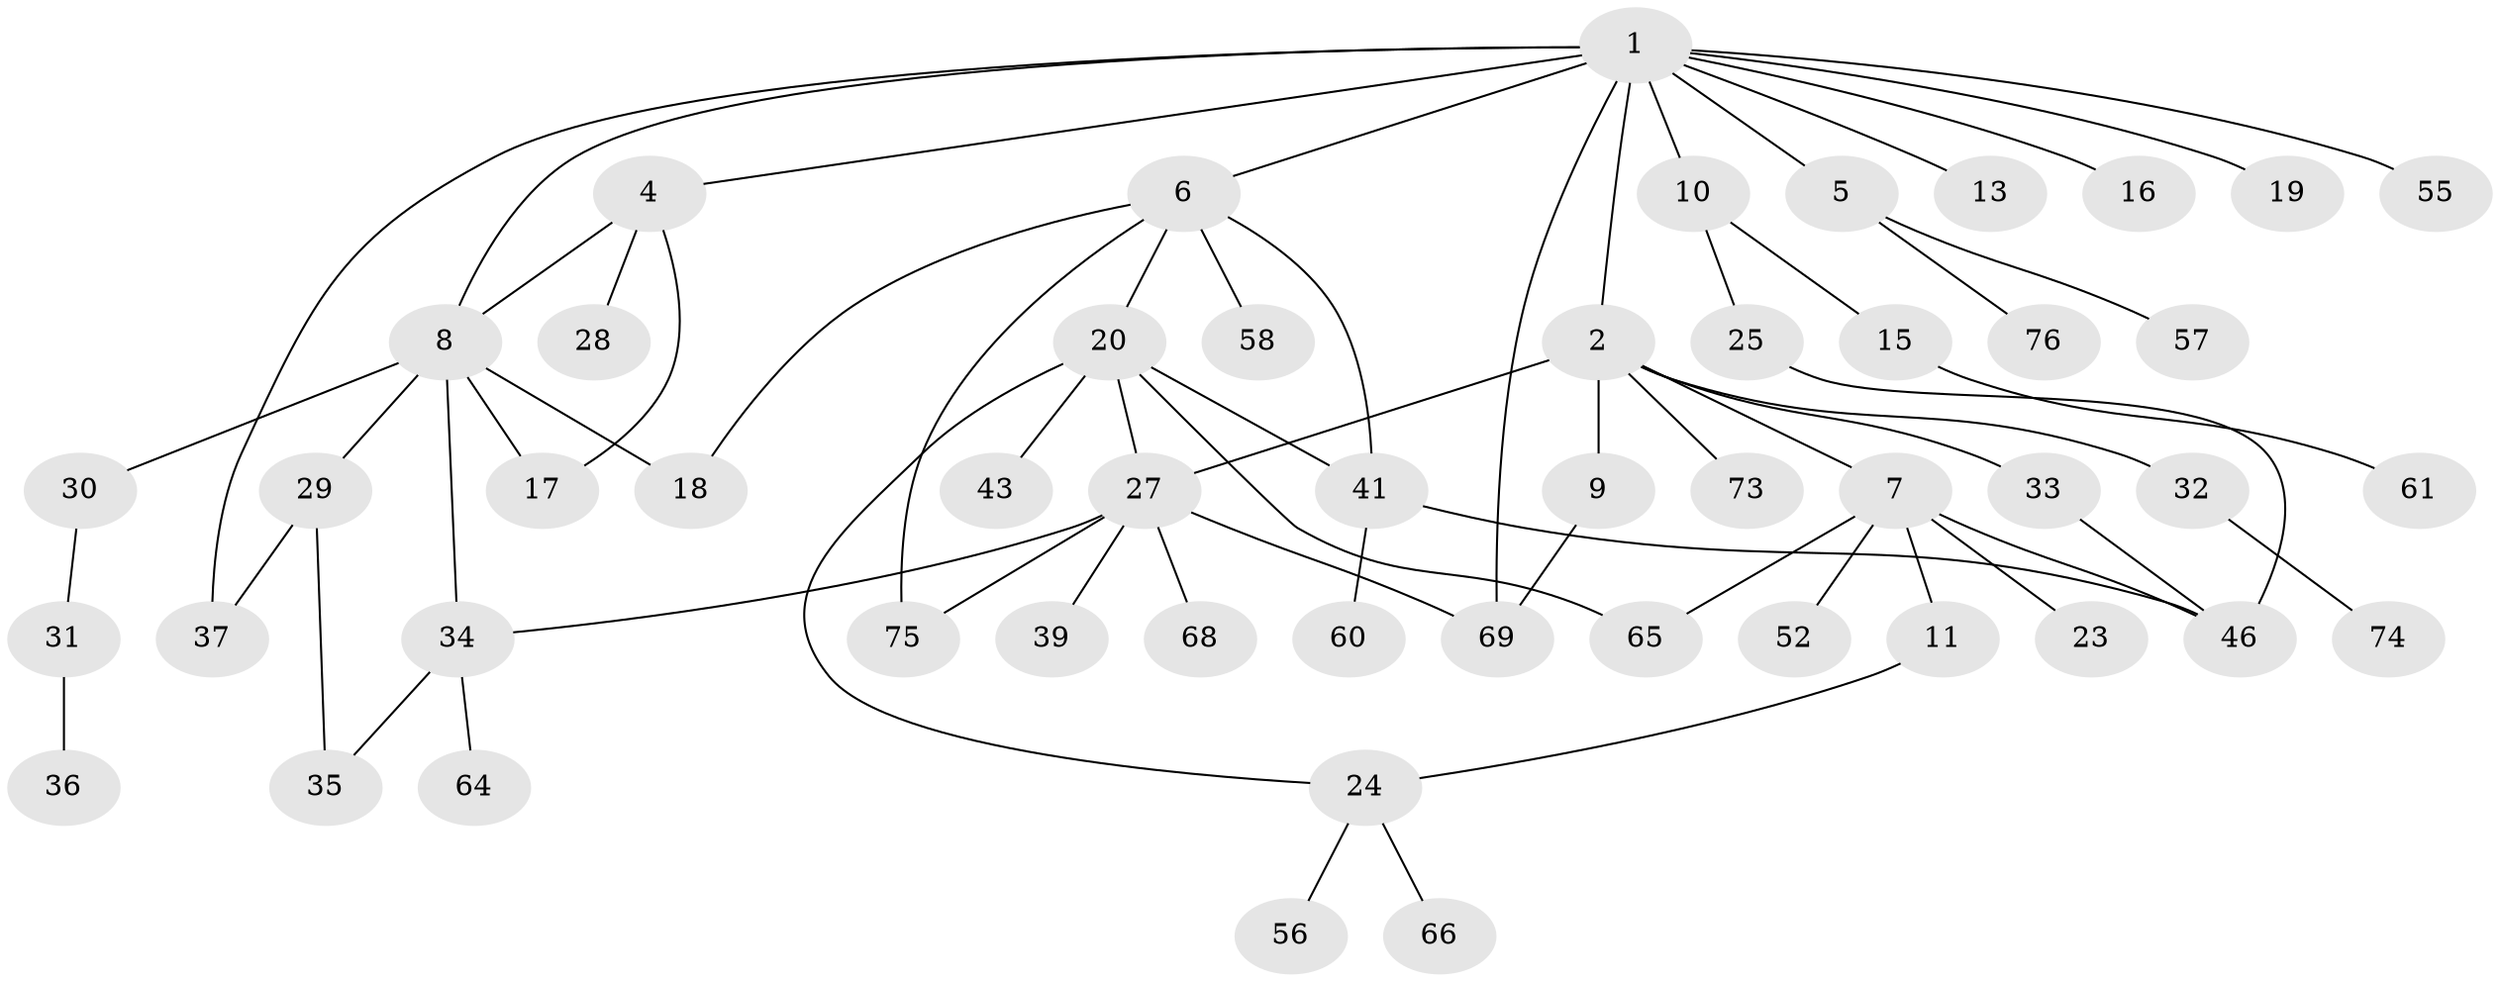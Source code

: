 // original degree distribution, {7: 0.02631578947368421, 5: 0.07894736842105263, 4: 0.06578947368421052, 3: 0.17105263157894737, 2: 0.3157894736842105, 1: 0.32894736842105265, 6: 0.013157894736842105}
// Generated by graph-tools (version 1.1) at 2025/10/02/27/25 16:10:56]
// undirected, 51 vertices, 66 edges
graph export_dot {
graph [start="1"]
  node [color=gray90,style=filled];
  1 [super="+3"];
  2 [super="+22"];
  4 [super="+53"];
  5 [super="+50"];
  6 [super="+47"];
  7 [super="+48"];
  8 [super="+21"];
  9 [super="+14"];
  10 [super="+12"];
  11;
  13 [super="+72"];
  15 [super="+26"];
  16;
  17 [super="+40"];
  18;
  19;
  20;
  23 [super="+44"];
  24 [super="+62"];
  25;
  27 [super="+51"];
  28;
  29 [super="+63"];
  30 [super="+49"];
  31 [super="+45"];
  32 [super="+38"];
  33;
  34 [super="+54"];
  35 [super="+71"];
  36;
  37;
  39;
  41 [super="+42"];
  43 [super="+59"];
  46 [super="+67"];
  52;
  55;
  56;
  57;
  58 [super="+70"];
  60;
  61;
  64;
  65;
  66;
  68;
  69;
  73;
  74;
  75;
  76;
  1 -- 2;
  1 -- 4;
  1 -- 8;
  1 -- 10;
  1 -- 13;
  1 -- 69;
  1 -- 16;
  1 -- 19;
  1 -- 5;
  1 -- 6;
  1 -- 37;
  1 -- 55;
  2 -- 7;
  2 -- 9;
  2 -- 33;
  2 -- 32;
  2 -- 73;
  2 -- 27;
  4 -- 28;
  4 -- 17;
  4 -- 8;
  5 -- 57;
  5 -- 76;
  6 -- 18;
  6 -- 20;
  6 -- 58;
  6 -- 41;
  6 -- 75;
  7 -- 11;
  7 -- 23;
  7 -- 46;
  7 -- 65;
  7 -- 52;
  8 -- 17;
  8 -- 29;
  8 -- 18;
  8 -- 34;
  8 -- 30;
  9 -- 69;
  10 -- 25;
  10 -- 15;
  11 -- 24;
  15 -- 61;
  20 -- 27;
  20 -- 41;
  20 -- 43;
  20 -- 65;
  20 -- 24;
  24 -- 56;
  24 -- 66;
  25 -- 46;
  27 -- 39;
  27 -- 68;
  27 -- 75;
  27 -- 69;
  27 -- 34;
  29 -- 37;
  29 -- 35;
  30 -- 31;
  31 -- 36;
  32 -- 74;
  33 -- 46;
  34 -- 35;
  34 -- 64;
  41 -- 46;
  41 -- 60;
}
